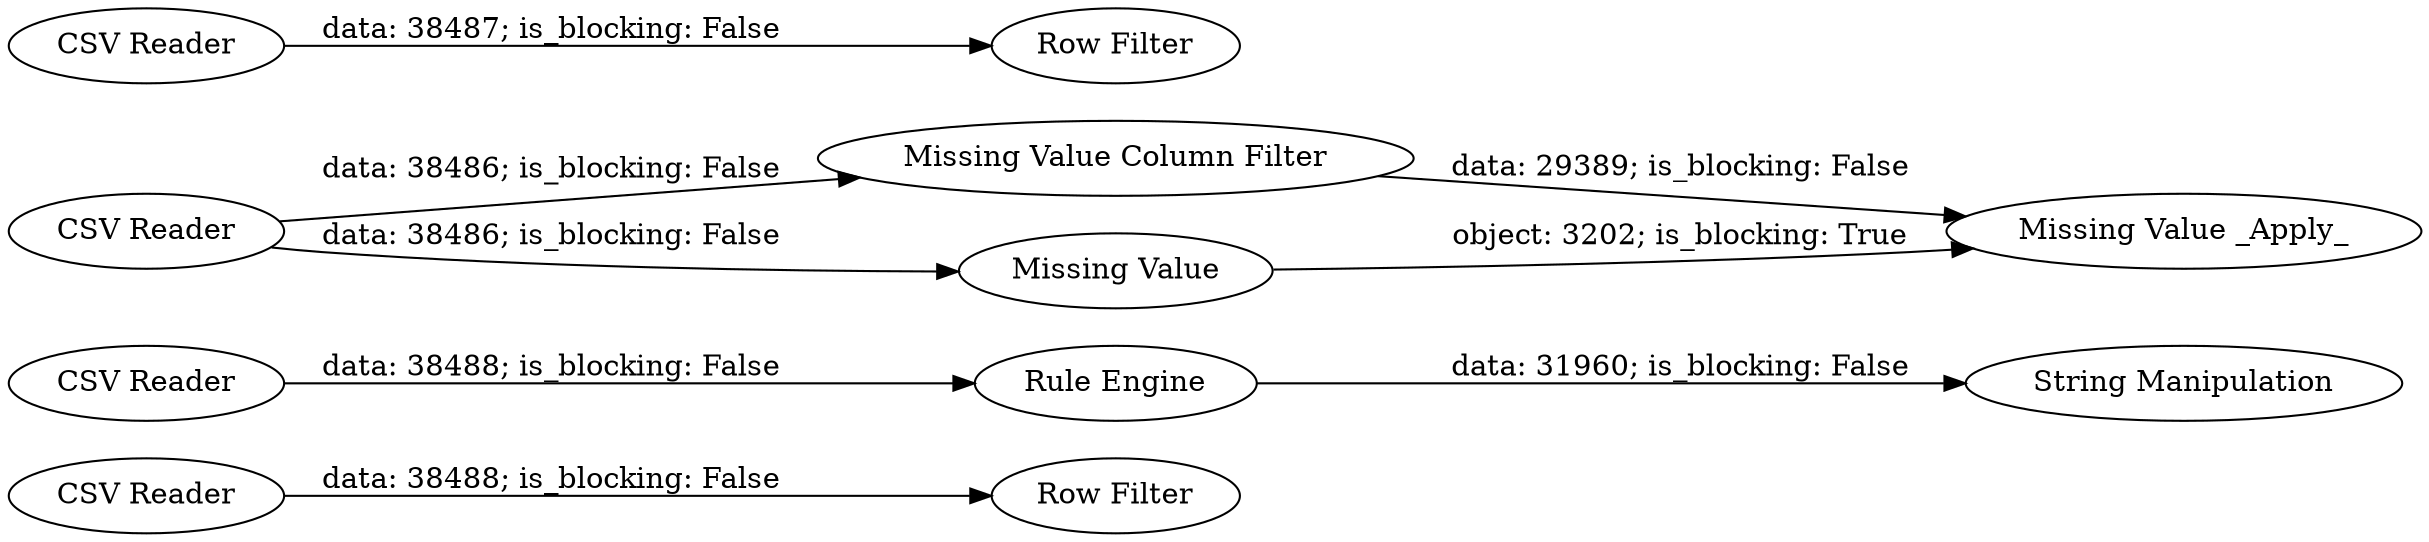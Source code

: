 digraph {
	"1218319957367395968_16" [label="Row Filter"]
	"1218319957367395968_15" [label="CSV Reader"]
	"1218319957367395968_8" [label="Rule Engine"]
	"1218319957367395968_19" [label="Missing Value Column Filter"]
	"1218319957367395968_13" [label="CSV Reader"]
	"1218319957367395968_17" [label="CSV Reader"]
	"1218319957367395968_9" [label="String Manipulation"]
	"1218319957367395968_12" [label="Missing Value"]
	"1218319957367395968_20" [label="Missing Value _Apply_"]
	"1218319957367395968_18" [label="CSV Reader"]
	"1218319957367395968_14" [label="Row Filter"]
	"1218319957367395968_12" -> "1218319957367395968_20" [label="object: 3202; is_blocking: True"]
	"1218319957367395968_8" -> "1218319957367395968_9" [label="data: 31960; is_blocking: False"]
	"1218319957367395968_18" -> "1218319957367395968_19" [label="data: 38486; is_blocking: False"]
	"1218319957367395968_15" -> "1218319957367395968_16" [label="data: 38488; is_blocking: False"]
	"1218319957367395968_19" -> "1218319957367395968_20" [label="data: 29389; is_blocking: False"]
	"1218319957367395968_17" -> "1218319957367395968_8" [label="data: 38488; is_blocking: False"]
	"1218319957367395968_18" -> "1218319957367395968_12" [label="data: 38486; is_blocking: False"]
	"1218319957367395968_13" -> "1218319957367395968_14" [label="data: 38487; is_blocking: False"]
	rankdir=LR
}
